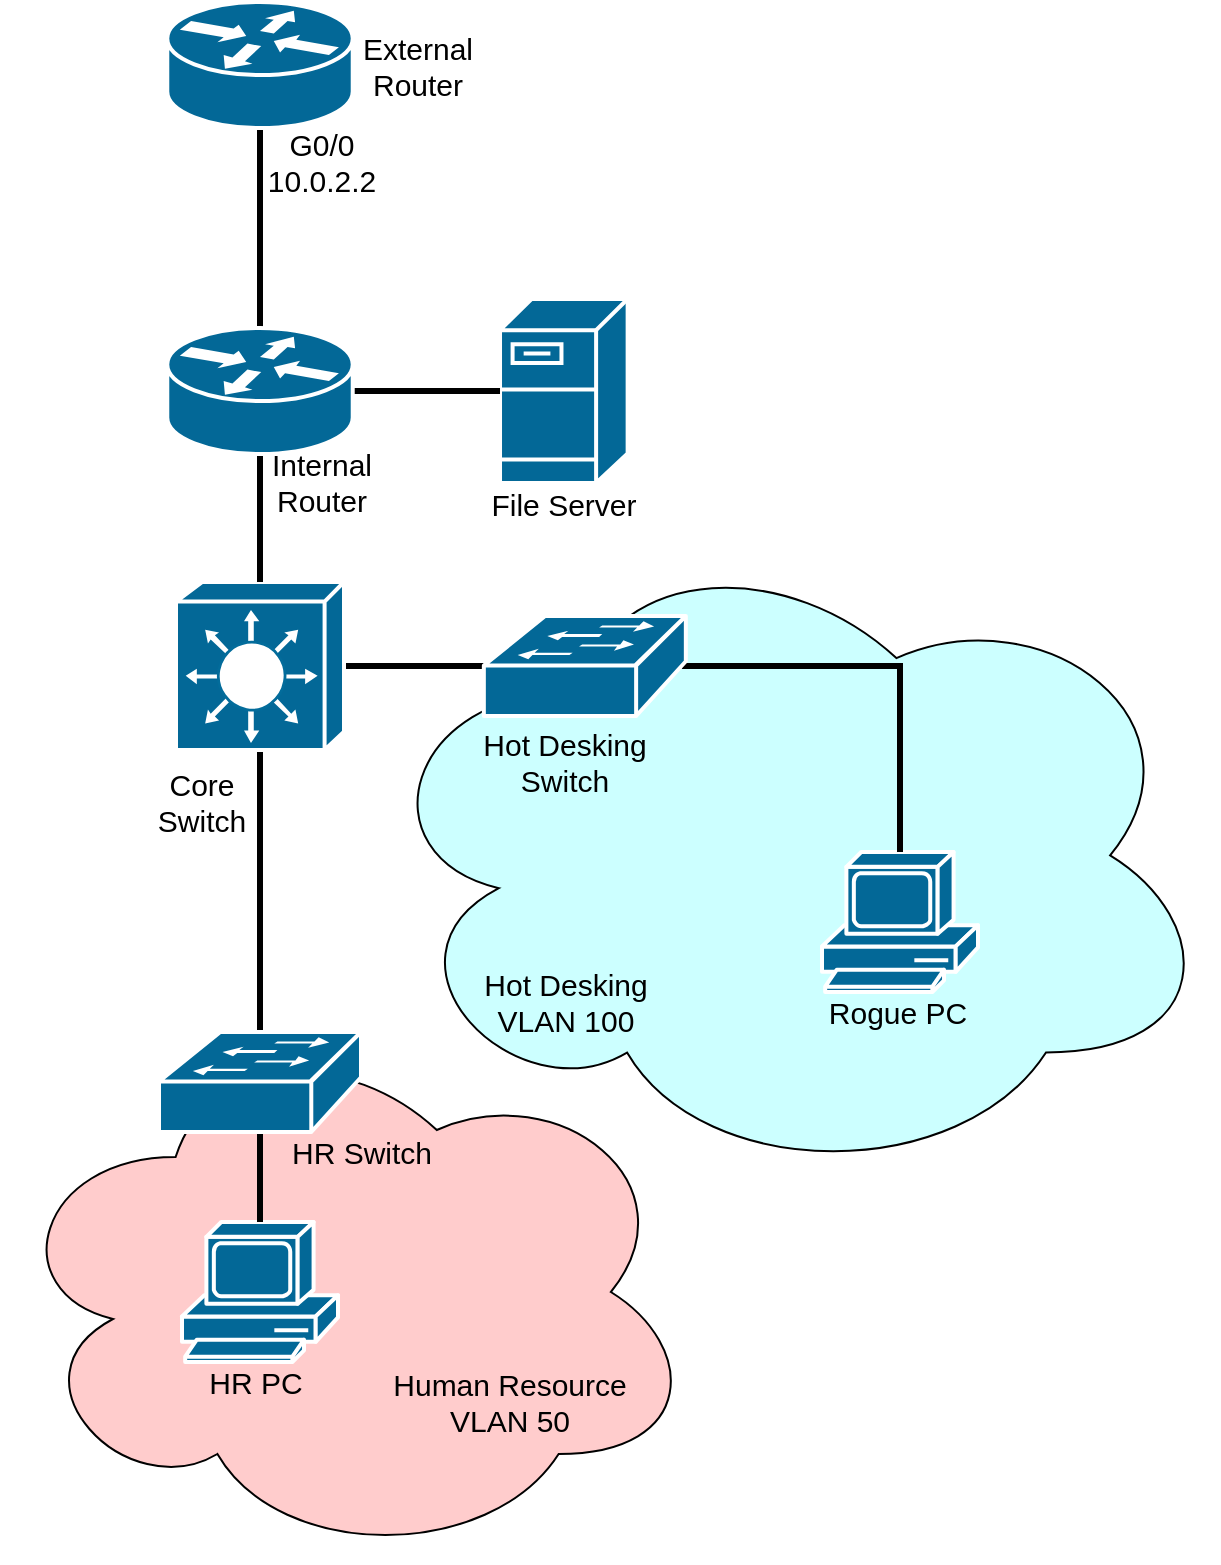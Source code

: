 <mxfile version="13.3.9" type="device"><diagram id="dpBN-y3riRXEZ0EfzRBf" name="Before"><mxGraphModel dx="509" dy="537" grid="1" gridSize="10" guides="1" tooltips="1" connect="1" arrows="1" fold="1" page="1" pageScale="1" pageWidth="850" pageHeight="1100" math="0" shadow="0"><root><mxCell id="0"/><mxCell id="1" parent="0"/><mxCell id="ubSltpPrupgyHmN0VwuC-22" value="" style="ellipse;shape=cloud;whiteSpace=wrap;html=1;fontSize=15;labelBackgroundColor=none;fillColor=#FFCCCC;" parent="1" vertex="1"><mxGeometry x="29.75" y="600" width="348.22" height="270" as="geometry"/></mxCell><mxCell id="ubSltpPrupgyHmN0VwuC-18" value="" style="ellipse;shape=cloud;whiteSpace=wrap;html=1;fontSize=15;labelBackgroundColor=none;fillColor=#CCFFFF;" parent="1" vertex="1"><mxGeometry x="210" y="352.31" width="427.5" height="328.69" as="geometry"/></mxCell><mxCell id="ubSltpPrupgyHmN0VwuC-1" value="" style="shape=mxgraph.cisco.computers_and_peripherals.pc;html=1;pointerEvents=1;dashed=0;fillColor=#036897;strokeColor=#ffffff;strokeWidth=2;verticalLabelPosition=bottom;verticalAlign=top;align=center;outlineConnect=0;" parent="1" vertex="1"><mxGeometry x="120" y="700" width="78" height="70" as="geometry"/></mxCell><mxCell id="ubSltpPrupgyHmN0VwuC-2" value="" style="shape=mxgraph.cisco.servers.fileserver;html=1;pointerEvents=1;dashed=0;fillColor=#036897;strokeColor=#ffffff;strokeWidth=2;verticalLabelPosition=bottom;verticalAlign=top;align=center;outlineConnect=0;" parent="1" vertex="1"><mxGeometry x="279.01" y="238.5" width="63.81" height="92" as="geometry"/></mxCell><mxCell id="ubSltpPrupgyHmN0VwuC-28" style="edgeStyle=orthogonalEdgeStyle;rounded=0;orthogonalLoop=1;jettySize=auto;html=1;exitX=0.5;exitY=1;exitDx=0;exitDy=0;exitPerimeter=0;entryX=0.5;entryY=0;entryDx=0;entryDy=0;entryPerimeter=0;endArrow=none;endFill=0;strokeWidth=3;fontSize=15;" parent="1" source="ubSltpPrupgyHmN0VwuC-3" target="ubSltpPrupgyHmN0VwuC-27" edge="1"><mxGeometry relative="1" as="geometry"/></mxCell><mxCell id="ubSltpPrupgyHmN0VwuC-3" value="" style="shape=mxgraph.cisco.routers.router;html=1;pointerEvents=1;dashed=0;fillColor=#036897;strokeColor=#ffffff;strokeWidth=2;verticalLabelPosition=bottom;verticalAlign=top;align=center;outlineConnect=0;" parent="1" vertex="1"><mxGeometry x="112.64" y="90" width="92.72" height="63" as="geometry"/></mxCell><mxCell id="ubSltpPrupgyHmN0VwuC-4" value="" style="shape=mxgraph.cisco.computers_and_peripherals.pc;html=1;pointerEvents=1;dashed=0;fillColor=#036897;strokeColor=#ffffff;strokeWidth=2;verticalLabelPosition=bottom;verticalAlign=top;align=center;outlineConnect=0;" parent="1" vertex="1"><mxGeometry x="440" y="515" width="78" height="70" as="geometry"/></mxCell><mxCell id="ubSltpPrupgyHmN0VwuC-25" style="edgeStyle=orthogonalEdgeStyle;rounded=0;orthogonalLoop=1;jettySize=auto;html=1;entryX=0.5;entryY=0;entryDx=0;entryDy=0;entryPerimeter=0;endArrow=none;endFill=0;strokeWidth=3;fontSize=15;" parent="1" source="ubSltpPrupgyHmN0VwuC-5" target="ubSltpPrupgyHmN0VwuC-24" edge="1"><mxGeometry relative="1" as="geometry"/></mxCell><mxCell id="ubSltpPrupgyHmN0VwuC-36" style="edgeStyle=orthogonalEdgeStyle;rounded=0;orthogonalLoop=1;jettySize=auto;html=1;entryX=0;entryY=0.5;entryDx=0;entryDy=0;entryPerimeter=0;endArrow=none;endFill=0;strokeWidth=3;fontSize=15;" parent="1" source="ubSltpPrupgyHmN0VwuC-5" target="ubSltpPrupgyHmN0VwuC-35" edge="1"><mxGeometry relative="1" as="geometry"/></mxCell><mxCell id="ubSltpPrupgyHmN0VwuC-5" value="" style="shape=mxgraph.cisco.switches.layer_3_switch;html=1;pointerEvents=1;dashed=0;fillColor=#036897;strokeColor=#ffffff;strokeWidth=2;verticalLabelPosition=bottom;verticalAlign=top;align=center;outlineConnect=0;" parent="1" vertex="1"><mxGeometry x="117" y="380" width="84" height="84" as="geometry"/></mxCell><mxCell id="ubSltpPrupgyHmN0VwuC-9" style="edgeStyle=orthogonalEdgeStyle;rounded=0;orthogonalLoop=1;jettySize=auto;html=1;entryX=0.5;entryY=0;entryDx=0;entryDy=0;entryPerimeter=0;endArrow=none;endFill=0;strokeWidth=3;exitX=0.5;exitY=0.98;exitDx=0;exitDy=0;exitPerimeter=0;" parent="1" source="ubSltpPrupgyHmN0VwuC-24" target="ubSltpPrupgyHmN0VwuC-1" edge="1"><mxGeometry relative="1" as="geometry"><mxPoint x="159" y="655" as="sourcePoint"/></mxGeometry></mxCell><mxCell id="ubSltpPrupgyHmN0VwuC-10" style="edgeStyle=orthogonalEdgeStyle;rounded=0;orthogonalLoop=1;jettySize=auto;html=1;endArrow=none;endFill=0;strokeWidth=3;entryX=0.5;entryY=0;entryDx=0;entryDy=0;entryPerimeter=0;exitX=0.98;exitY=0.5;exitDx=0;exitDy=0;exitPerimeter=0;" parent="1" source="ubSltpPrupgyHmN0VwuC-35" target="ubSltpPrupgyHmN0VwuC-4" edge="1"><mxGeometry relative="1" as="geometry"><mxPoint x="380" y="415" as="sourcePoint"/><mxPoint x="440" y="415" as="targetPoint"/></mxGeometry></mxCell><mxCell id="ubSltpPrupgyHmN0VwuC-12" value="File Server" style="text;html=1;strokeColor=none;fillColor=none;align=center;verticalAlign=middle;whiteSpace=wrap;rounded=0;fontSize=15;" parent="1" vertex="1"><mxGeometry x="270.92" y="330.5" width="80" height="20" as="geometry"/></mxCell><mxCell id="ubSltpPrupgyHmN0VwuC-13" value="HR PC" style="text;html=1;strokeColor=none;fillColor=none;align=center;verticalAlign=middle;whiteSpace=wrap;rounded=0;fontSize=15;" parent="1" vertex="1"><mxGeometry x="116.5" y="770" width="80" height="20" as="geometry"/></mxCell><mxCell id="ubSltpPrupgyHmN0VwuC-14" value="External Router" style="text;html=1;strokeColor=none;fillColor=none;align=center;verticalAlign=middle;whiteSpace=wrap;rounded=0;fontSize=15;" parent="1" vertex="1"><mxGeometry x="198.0" y="111.5" width="80" height="20" as="geometry"/></mxCell><mxCell id="ubSltpPrupgyHmN0VwuC-15" value="Core Switch" style="text;html=1;strokeColor=none;fillColor=none;align=center;verticalAlign=middle;whiteSpace=wrap;rounded=0;fontSize=15;" parent="1" vertex="1"><mxGeometry x="90" y="480" width="80" height="20" as="geometry"/></mxCell><mxCell id="ubSltpPrupgyHmN0VwuC-16" value="HR Switch" style="text;html=1;strokeColor=none;fillColor=none;align=center;verticalAlign=middle;whiteSpace=wrap;rounded=0;fontSize=15;" parent="1" vertex="1"><mxGeometry x="170" y="655" width="80" height="20" as="geometry"/></mxCell><mxCell id="ubSltpPrupgyHmN0VwuC-17" value="Rogue PC" style="text;html=1;strokeColor=none;fillColor=none;align=center;verticalAlign=middle;whiteSpace=wrap;rounded=0;fontSize=15;" parent="1" vertex="1"><mxGeometry x="438" y="585" width="80" height="20" as="geometry"/></mxCell><mxCell id="ubSltpPrupgyHmN0VwuC-21" value="Hot Desking VLAN 100" style="text;html=1;strokeColor=none;fillColor=none;align=center;verticalAlign=middle;whiteSpace=wrap;rounded=0;fontSize=15;" parent="1" vertex="1"><mxGeometry x="251.92" y="580" width="120" height="20" as="geometry"/></mxCell><mxCell id="ubSltpPrupgyHmN0VwuC-23" value="Human Resource&lt;br&gt;VLAN 50" style="text;html=1;strokeColor=none;fillColor=none;align=center;verticalAlign=middle;whiteSpace=wrap;rounded=0;fontSize=15;" parent="1" vertex="1"><mxGeometry x="223.82" y="780" width="120" height="20" as="geometry"/></mxCell><mxCell id="ubSltpPrupgyHmN0VwuC-24" value="" style="shape=mxgraph.cisco.switches.workgroup_switch;html=1;pointerEvents=1;dashed=0;fillColor=#036897;strokeColor=#ffffff;strokeWidth=2;verticalLabelPosition=bottom;verticalAlign=top;align=center;outlineConnect=0;labelBackgroundColor=none;fontSize=15;" parent="1" vertex="1"><mxGeometry x="108.5" y="605" width="101" height="50" as="geometry"/></mxCell><mxCell id="ubSltpPrupgyHmN0VwuC-29" style="edgeStyle=orthogonalEdgeStyle;rounded=0;orthogonalLoop=1;jettySize=auto;html=1;exitX=0.5;exitY=1;exitDx=0;exitDy=0;exitPerimeter=0;entryX=0.5;entryY=0;entryDx=0;entryDy=0;entryPerimeter=0;endArrow=none;endFill=0;strokeWidth=3;fontSize=15;" parent="1" source="ubSltpPrupgyHmN0VwuC-27" target="ubSltpPrupgyHmN0VwuC-5" edge="1"><mxGeometry relative="1" as="geometry"/></mxCell><mxCell id="ubSltpPrupgyHmN0VwuC-34" style="edgeStyle=orthogonalEdgeStyle;rounded=0;orthogonalLoop=1;jettySize=auto;html=1;exitX=1;exitY=0.5;exitDx=0;exitDy=0;exitPerimeter=0;entryX=0;entryY=0.5;entryDx=0;entryDy=0;entryPerimeter=0;endArrow=none;endFill=0;strokeWidth=3;fontSize=15;" parent="1" source="ubSltpPrupgyHmN0VwuC-27" target="ubSltpPrupgyHmN0VwuC-2" edge="1"><mxGeometry relative="1" as="geometry"/></mxCell><mxCell id="ubSltpPrupgyHmN0VwuC-27" value="" style="shape=mxgraph.cisco.routers.router;html=1;pointerEvents=1;dashed=0;fillColor=#036897;strokeColor=#ffffff;strokeWidth=2;verticalLabelPosition=bottom;verticalAlign=top;align=center;outlineConnect=0;" parent="1" vertex="1"><mxGeometry x="112.64" y="253" width="92.72" height="63" as="geometry"/></mxCell><mxCell id="ubSltpPrupgyHmN0VwuC-35" value="" style="shape=mxgraph.cisco.switches.workgroup_switch;html=1;pointerEvents=1;dashed=0;fillColor=#036897;strokeColor=#ffffff;strokeWidth=2;verticalLabelPosition=bottom;verticalAlign=top;align=center;outlineConnect=0;labelBackgroundColor=none;fontSize=15;" parent="1" vertex="1"><mxGeometry x="270.92" y="397" width="101" height="50" as="geometry"/></mxCell><mxCell id="ubSltpPrupgyHmN0VwuC-37" value="Hot Desking Switch" style="text;html=1;strokeColor=none;fillColor=none;align=center;verticalAlign=middle;whiteSpace=wrap;rounded=0;fontSize=15;" parent="1" vertex="1"><mxGeometry x="262.37" y="460" width="99.09" height="20" as="geometry"/></mxCell><mxCell id="ubSltpPrupgyHmN0VwuC-38" value="Internal Router" style="text;html=1;strokeColor=none;fillColor=none;align=center;verticalAlign=middle;whiteSpace=wrap;rounded=0;fontSize=15;" parent="1" vertex="1"><mxGeometry x="150.0" y="320" width="80" height="20" as="geometry"/></mxCell><mxCell id="YbZzVkdxremQejYzw103-1" value="G0/0&lt;br&gt;10.0.2.2" style="text;html=1;strokeColor=none;fillColor=none;align=center;verticalAlign=middle;whiteSpace=wrap;rounded=0;fontSize=15;" vertex="1" parent="1"><mxGeometry x="150.0" y="160" width="80" height="20" as="geometry"/></mxCell></root></mxGraphModel></diagram></mxfile>